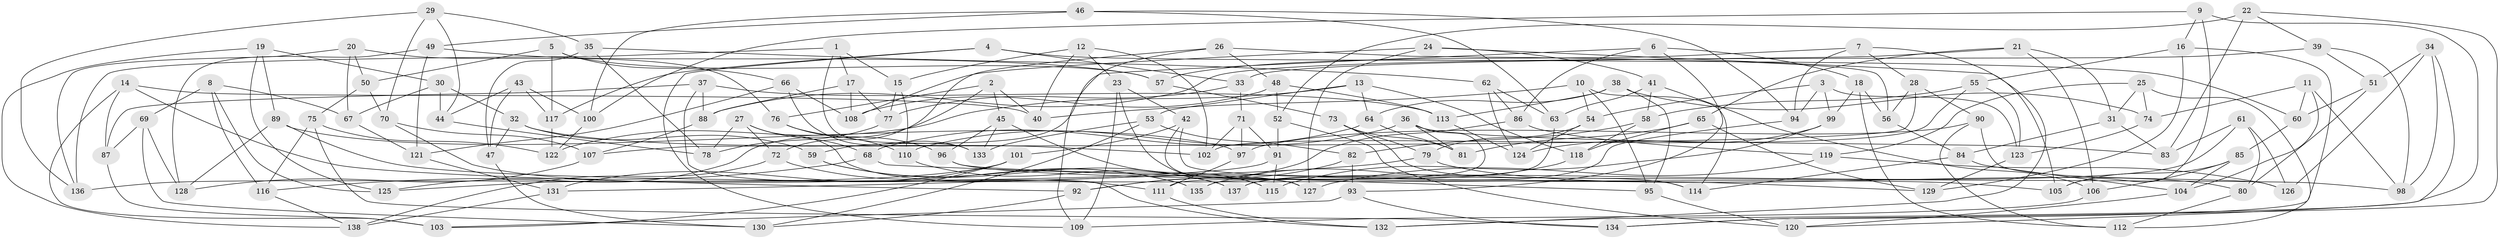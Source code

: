 // Generated by graph-tools (version 1.1) at 2025/03/03/09/25 03:03:00]
// undirected, 138 vertices, 276 edges
graph export_dot {
graph [start="1"]
  node [color=gray90,style=filled];
  1;
  2;
  3;
  4;
  5;
  6;
  7;
  8;
  9;
  10;
  11;
  12;
  13;
  14;
  15;
  16;
  17;
  18;
  19;
  20;
  21;
  22;
  23;
  24;
  25;
  26;
  27;
  28;
  29;
  30;
  31;
  32;
  33;
  34;
  35;
  36;
  37;
  38;
  39;
  40;
  41;
  42;
  43;
  44;
  45;
  46;
  47;
  48;
  49;
  50;
  51;
  52;
  53;
  54;
  55;
  56;
  57;
  58;
  59;
  60;
  61;
  62;
  63;
  64;
  65;
  66;
  67;
  68;
  69;
  70;
  71;
  72;
  73;
  74;
  75;
  76;
  77;
  78;
  79;
  80;
  81;
  82;
  83;
  84;
  85;
  86;
  87;
  88;
  89;
  90;
  91;
  92;
  93;
  94;
  95;
  96;
  97;
  98;
  99;
  100;
  101;
  102;
  103;
  104;
  105;
  106;
  107;
  108;
  109;
  110;
  111;
  112;
  113;
  114;
  115;
  116;
  117;
  118;
  119;
  120;
  121;
  122;
  123;
  124;
  125;
  126;
  127;
  128;
  129;
  130;
  131;
  132;
  133;
  134;
  135;
  136;
  137;
  138;
  1 -- 17;
  1 -- 133;
  1 -- 136;
  1 -- 15;
  2 -- 40;
  2 -- 125;
  2 -- 76;
  2 -- 45;
  3 -- 99;
  3 -- 54;
  3 -- 123;
  3 -- 94;
  4 -- 109;
  4 -- 33;
  4 -- 117;
  4 -- 60;
  5 -- 50;
  5 -- 66;
  5 -- 57;
  5 -- 117;
  6 -- 59;
  6 -- 86;
  6 -- 18;
  6 -- 93;
  7 -- 132;
  7 -- 94;
  7 -- 28;
  7 -- 57;
  8 -- 67;
  8 -- 116;
  8 -- 69;
  8 -- 125;
  9 -- 105;
  9 -- 100;
  9 -- 132;
  9 -- 16;
  10 -- 54;
  10 -- 114;
  10 -- 40;
  10 -- 95;
  11 -- 104;
  11 -- 60;
  11 -- 74;
  11 -- 98;
  12 -- 40;
  12 -- 15;
  12 -- 102;
  12 -- 23;
  13 -- 122;
  13 -- 118;
  13 -- 53;
  13 -- 64;
  14 -- 103;
  14 -- 40;
  14 -- 92;
  14 -- 87;
  15 -- 110;
  15 -- 77;
  16 -- 134;
  16 -- 129;
  16 -- 55;
  17 -- 77;
  17 -- 88;
  17 -- 108;
  18 -- 56;
  18 -- 99;
  18 -- 112;
  19 -- 89;
  19 -- 30;
  19 -- 138;
  19 -- 125;
  20 -- 67;
  20 -- 76;
  20 -- 136;
  20 -- 50;
  21 -- 106;
  21 -- 33;
  21 -- 65;
  21 -- 31;
  22 -- 83;
  22 -- 52;
  22 -- 134;
  22 -- 39;
  23 -- 42;
  23 -- 109;
  23 -- 115;
  24 -- 127;
  24 -- 41;
  24 -- 108;
  24 -- 105;
  25 -- 119;
  25 -- 74;
  25 -- 112;
  25 -- 31;
  26 -- 72;
  26 -- 109;
  26 -- 48;
  26 -- 56;
  27 -- 68;
  27 -- 72;
  27 -- 127;
  27 -- 78;
  28 -- 90;
  28 -- 56;
  28 -- 107;
  29 -- 35;
  29 -- 44;
  29 -- 70;
  29 -- 136;
  30 -- 32;
  30 -- 44;
  30 -- 67;
  31 -- 84;
  31 -- 83;
  32 -- 102;
  32 -- 47;
  32 -- 59;
  33 -- 77;
  33 -- 71;
  34 -- 126;
  34 -- 120;
  34 -- 51;
  34 -- 98;
  35 -- 62;
  35 -- 78;
  35 -- 47;
  36 -- 135;
  36 -- 83;
  36 -- 81;
  36 -- 110;
  37 -- 87;
  37 -- 132;
  37 -- 88;
  37 -- 113;
  38 -- 64;
  38 -- 74;
  38 -- 113;
  38 -- 95;
  39 -- 88;
  39 -- 51;
  39 -- 98;
  41 -- 63;
  41 -- 58;
  41 -- 106;
  42 -- 101;
  42 -- 114;
  42 -- 127;
  43 -- 44;
  43 -- 117;
  43 -- 47;
  43 -- 100;
  44 -- 78;
  45 -- 115;
  45 -- 133;
  45 -- 96;
  46 -- 94;
  46 -- 63;
  46 -- 49;
  46 -- 100;
  47 -- 130;
  48 -- 52;
  48 -- 108;
  48 -- 113;
  49 -- 121;
  49 -- 128;
  49 -- 57;
  50 -- 75;
  50 -- 70;
  51 -- 80;
  51 -- 60;
  52 -- 91;
  52 -- 120;
  53 -- 82;
  53 -- 130;
  53 -- 133;
  54 -- 79;
  54 -- 124;
  55 -- 123;
  55 -- 102;
  55 -- 58;
  56 -- 84;
  57 -- 73;
  58 -- 82;
  58 -- 118;
  59 -- 135;
  59 -- 137;
  60 -- 85;
  61 -- 126;
  61 -- 80;
  61 -- 83;
  61 -- 137;
  62 -- 124;
  62 -- 86;
  62 -- 63;
  63 -- 111;
  64 -- 68;
  64 -- 81;
  65 -- 118;
  65 -- 81;
  65 -- 129;
  66 -- 133;
  66 -- 121;
  66 -- 108;
  67 -- 121;
  68 -- 95;
  68 -- 116;
  69 -- 128;
  69 -- 130;
  69 -- 87;
  70 -- 111;
  70 -- 107;
  71 -- 91;
  71 -- 102;
  71 -- 97;
  72 -- 135;
  72 -- 138;
  73 -- 79;
  73 -- 114;
  73 -- 81;
  74 -- 123;
  75 -- 116;
  75 -- 134;
  75 -- 122;
  76 -- 110;
  76 -- 96;
  77 -- 78;
  79 -- 131;
  79 -- 80;
  80 -- 112;
  82 -- 92;
  82 -- 93;
  84 -- 104;
  84 -- 114;
  85 -- 105;
  85 -- 104;
  85 -- 106;
  86 -- 119;
  86 -- 92;
  87 -- 103;
  88 -- 107;
  89 -- 105;
  89 -- 128;
  89 -- 97;
  90 -- 112;
  90 -- 97;
  90 -- 126;
  91 -- 115;
  91 -- 136;
  92 -- 130;
  93 -- 103;
  93 -- 134;
  94 -- 137;
  95 -- 120;
  96 -- 98;
  96 -- 129;
  97 -- 111;
  99 -- 115;
  99 -- 124;
  100 -- 122;
  101 -- 103;
  101 -- 125;
  101 -- 131;
  104 -- 120;
  106 -- 109;
  107 -- 128;
  110 -- 137;
  111 -- 132;
  113 -- 124;
  116 -- 138;
  117 -- 122;
  118 -- 135;
  119 -- 127;
  119 -- 126;
  121 -- 131;
  123 -- 129;
  131 -- 138;
}
